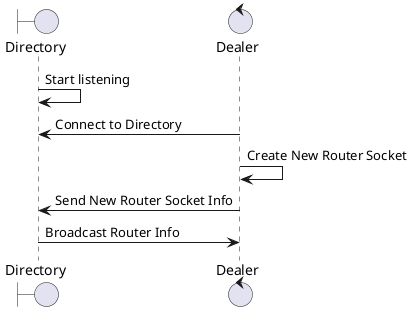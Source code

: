 @startuml

boundary	Directory
control		Dealer

Directory -> Directory: Start listening
Dealer -> Directory: Connect to Directory
Dealer -> Dealer: Create New Router Socket
Dealer -> Directory: Send New Router Socket Info
Directory -> Dealer: Broadcast Router Info

@enduml 

